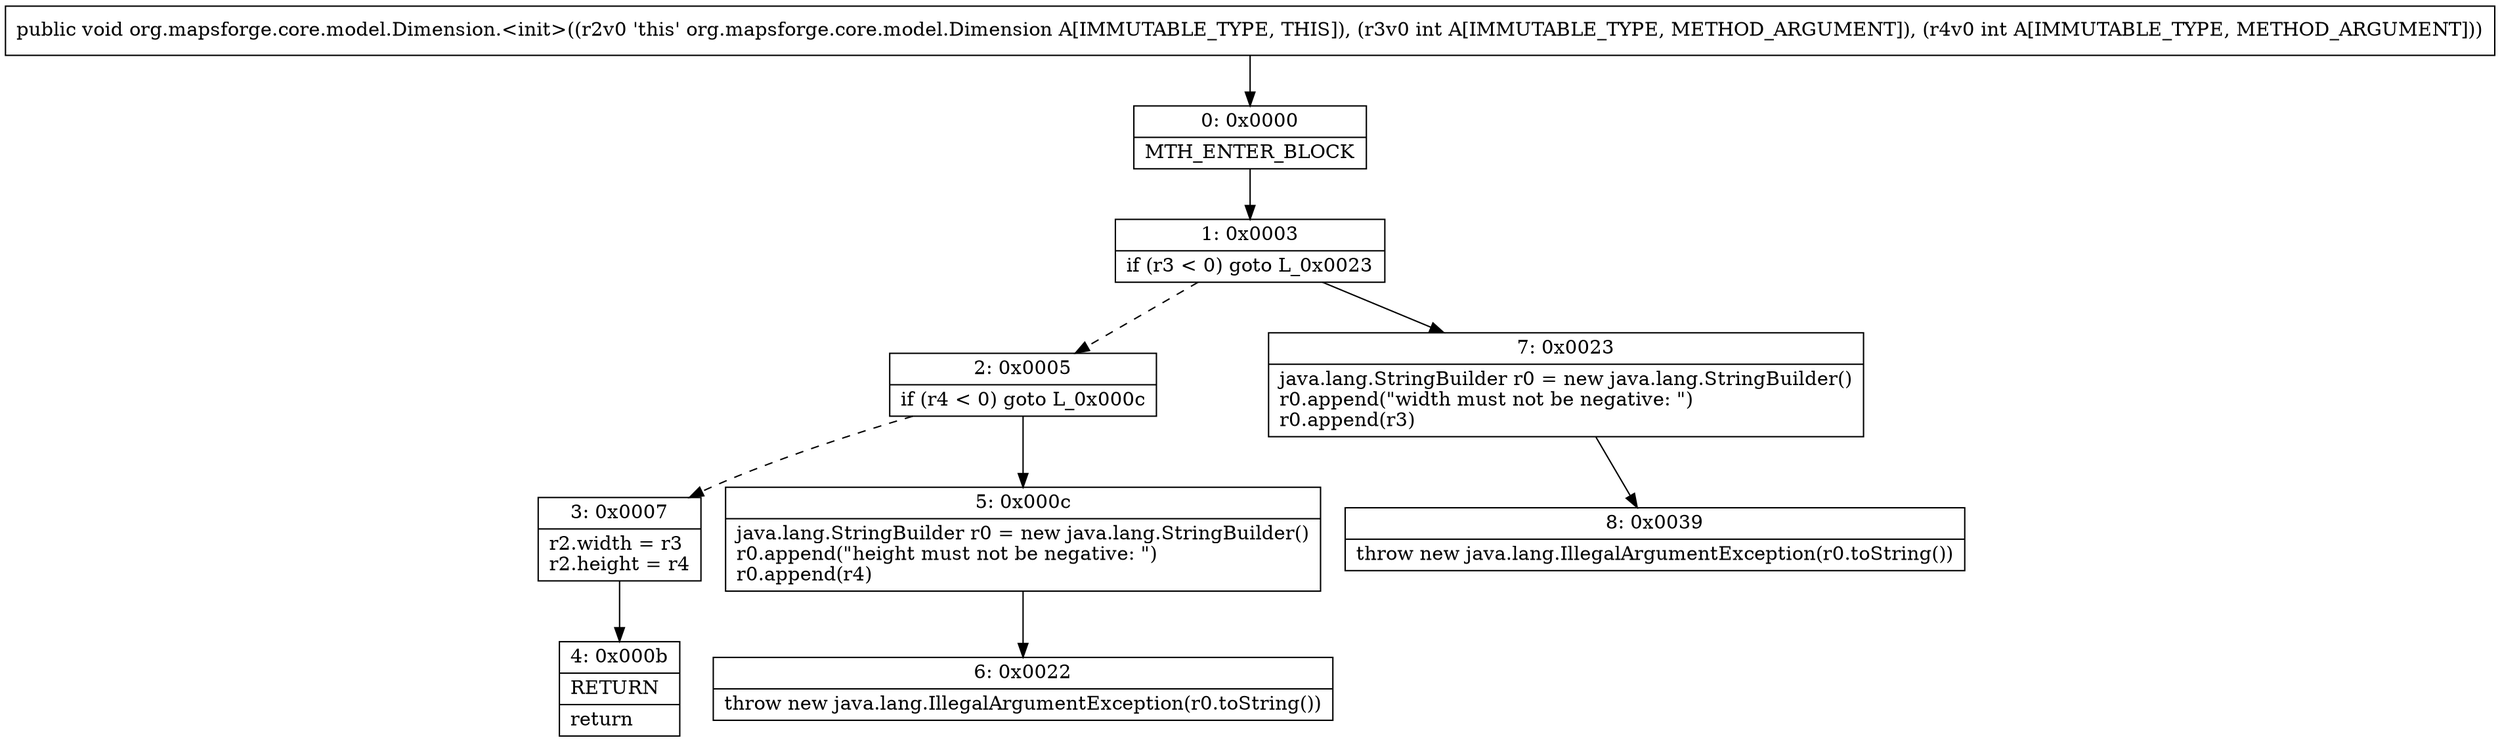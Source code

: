 digraph "CFG fororg.mapsforge.core.model.Dimension.\<init\>(II)V" {
Node_0 [shape=record,label="{0\:\ 0x0000|MTH_ENTER_BLOCK\l}"];
Node_1 [shape=record,label="{1\:\ 0x0003|if (r3 \< 0) goto L_0x0023\l}"];
Node_2 [shape=record,label="{2\:\ 0x0005|if (r4 \< 0) goto L_0x000c\l}"];
Node_3 [shape=record,label="{3\:\ 0x0007|r2.width = r3\lr2.height = r4\l}"];
Node_4 [shape=record,label="{4\:\ 0x000b|RETURN\l|return\l}"];
Node_5 [shape=record,label="{5\:\ 0x000c|java.lang.StringBuilder r0 = new java.lang.StringBuilder()\lr0.append(\"height must not be negative: \")\lr0.append(r4)\l}"];
Node_6 [shape=record,label="{6\:\ 0x0022|throw new java.lang.IllegalArgumentException(r0.toString())\l}"];
Node_7 [shape=record,label="{7\:\ 0x0023|java.lang.StringBuilder r0 = new java.lang.StringBuilder()\lr0.append(\"width must not be negative: \")\lr0.append(r3)\l}"];
Node_8 [shape=record,label="{8\:\ 0x0039|throw new java.lang.IllegalArgumentException(r0.toString())\l}"];
MethodNode[shape=record,label="{public void org.mapsforge.core.model.Dimension.\<init\>((r2v0 'this' org.mapsforge.core.model.Dimension A[IMMUTABLE_TYPE, THIS]), (r3v0 int A[IMMUTABLE_TYPE, METHOD_ARGUMENT]), (r4v0 int A[IMMUTABLE_TYPE, METHOD_ARGUMENT])) }"];
MethodNode -> Node_0;
Node_0 -> Node_1;
Node_1 -> Node_2[style=dashed];
Node_1 -> Node_7;
Node_2 -> Node_3[style=dashed];
Node_2 -> Node_5;
Node_3 -> Node_4;
Node_5 -> Node_6;
Node_7 -> Node_8;
}

